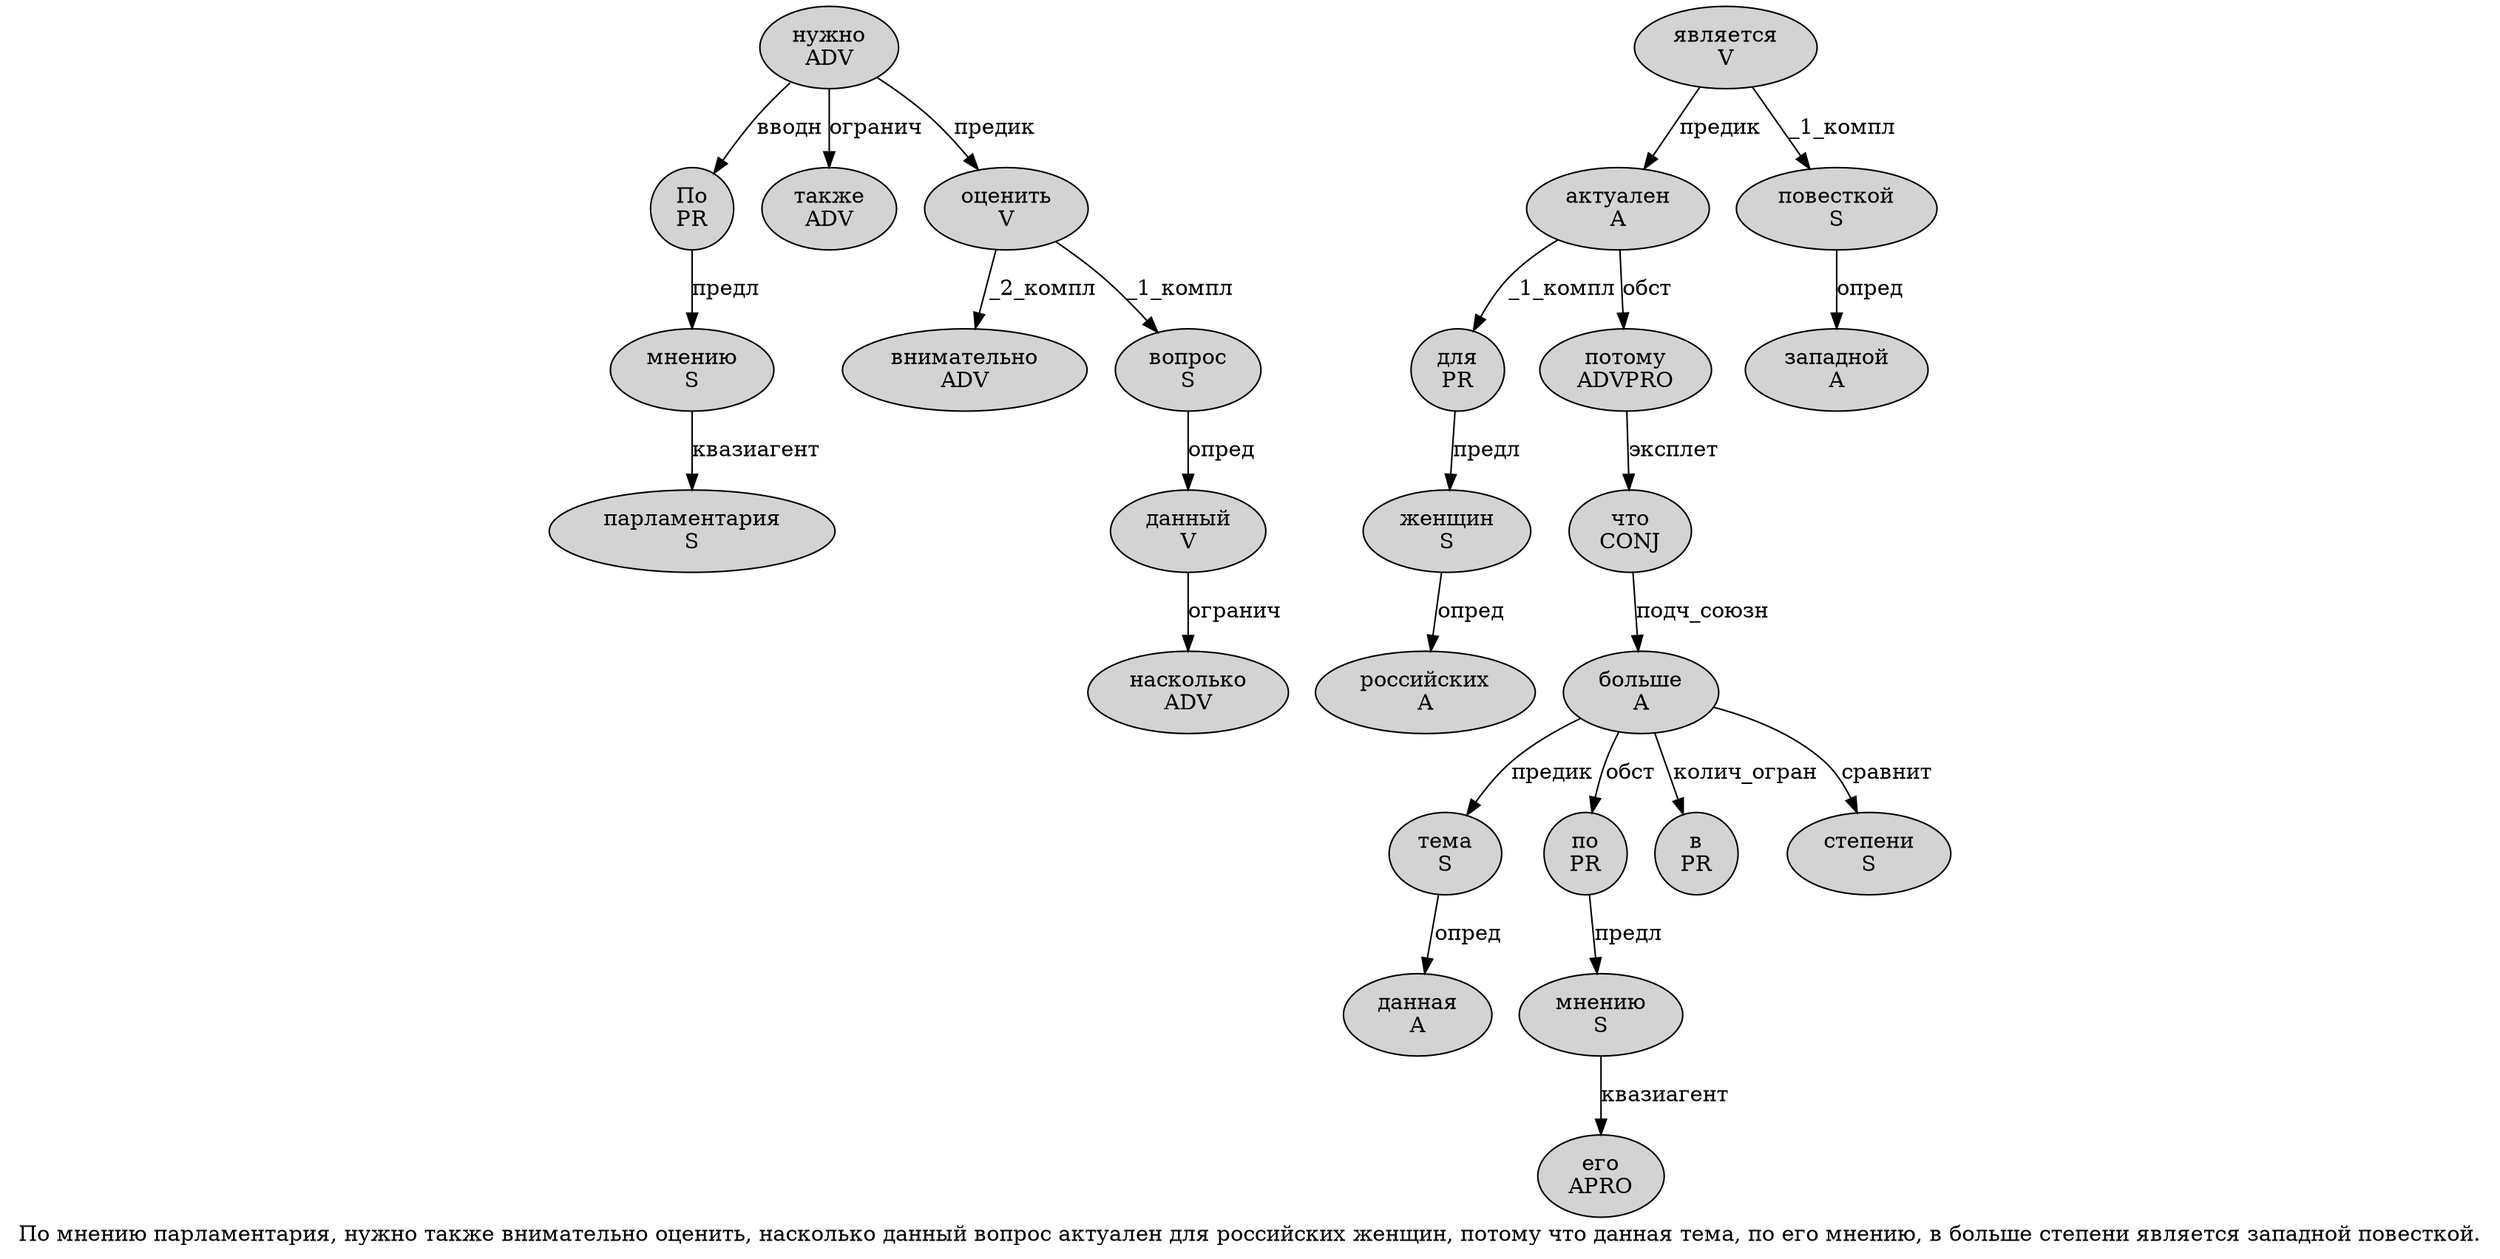 digraph SENTENCE_1109 {
	graph [label="По мнению парламентария, нужно также внимательно оценить, насколько данный вопрос актуален для российских женщин, потому что данная тема, по его мнению, в больше степени является западной повесткой."]
	node [style=filled]
		0 [label="По
PR" color="" fillcolor=lightgray penwidth=1 shape=ellipse]
		1 [label="мнению
S" color="" fillcolor=lightgray penwidth=1 shape=ellipse]
		2 [label="парламентария
S" color="" fillcolor=lightgray penwidth=1 shape=ellipse]
		4 [label="нужно
ADV" color="" fillcolor=lightgray penwidth=1 shape=ellipse]
		5 [label="также
ADV" color="" fillcolor=lightgray penwidth=1 shape=ellipse]
		6 [label="внимательно
ADV" color="" fillcolor=lightgray penwidth=1 shape=ellipse]
		7 [label="оценить
V" color="" fillcolor=lightgray penwidth=1 shape=ellipse]
		9 [label="насколько
ADV" color="" fillcolor=lightgray penwidth=1 shape=ellipse]
		10 [label="данный
V" color="" fillcolor=lightgray penwidth=1 shape=ellipse]
		11 [label="вопрос
S" color="" fillcolor=lightgray penwidth=1 shape=ellipse]
		12 [label="актуален
A" color="" fillcolor=lightgray penwidth=1 shape=ellipse]
		13 [label="для
PR" color="" fillcolor=lightgray penwidth=1 shape=ellipse]
		14 [label="российских
A" color="" fillcolor=lightgray penwidth=1 shape=ellipse]
		15 [label="женщин
S" color="" fillcolor=lightgray penwidth=1 shape=ellipse]
		17 [label="потому
ADVPRO" color="" fillcolor=lightgray penwidth=1 shape=ellipse]
		18 [label="что
CONJ" color="" fillcolor=lightgray penwidth=1 shape=ellipse]
		19 [label="данная
A" color="" fillcolor=lightgray penwidth=1 shape=ellipse]
		20 [label="тема
S" color="" fillcolor=lightgray penwidth=1 shape=ellipse]
		22 [label="по
PR" color="" fillcolor=lightgray penwidth=1 shape=ellipse]
		23 [label="его
APRO" color="" fillcolor=lightgray penwidth=1 shape=ellipse]
		24 [label="мнению
S" color="" fillcolor=lightgray penwidth=1 shape=ellipse]
		26 [label="в
PR" color="" fillcolor=lightgray penwidth=1 shape=ellipse]
		27 [label="больше
A" color="" fillcolor=lightgray penwidth=1 shape=ellipse]
		28 [label="степени
S" color="" fillcolor=lightgray penwidth=1 shape=ellipse]
		29 [label="является
V" color="" fillcolor=lightgray penwidth=1 shape=ellipse]
		30 [label="западной
A" color="" fillcolor=lightgray penwidth=1 shape=ellipse]
		31 [label="повесткой
S" color="" fillcolor=lightgray penwidth=1 shape=ellipse]
			7 -> 6 [label="_2_компл"]
			7 -> 11 [label="_1_компл"]
			10 -> 9 [label="огранич"]
			0 -> 1 [label="предл"]
			12 -> 13 [label="_1_компл"]
			12 -> 17 [label="обст"]
			29 -> 12 [label="предик"]
			29 -> 31 [label="_1_компл"]
			18 -> 27 [label="подч_союзн"]
			22 -> 24 [label="предл"]
			31 -> 30 [label="опред"]
			11 -> 10 [label="опред"]
			1 -> 2 [label="квазиагент"]
			15 -> 14 [label="опред"]
			24 -> 23 [label="квазиагент"]
			27 -> 20 [label="предик"]
			27 -> 22 [label="обст"]
			27 -> 26 [label="колич_огран"]
			27 -> 28 [label="сравнит"]
			4 -> 0 [label="вводн"]
			4 -> 5 [label="огранич"]
			4 -> 7 [label="предик"]
			17 -> 18 [label="эксплет"]
			13 -> 15 [label="предл"]
			20 -> 19 [label="опред"]
}